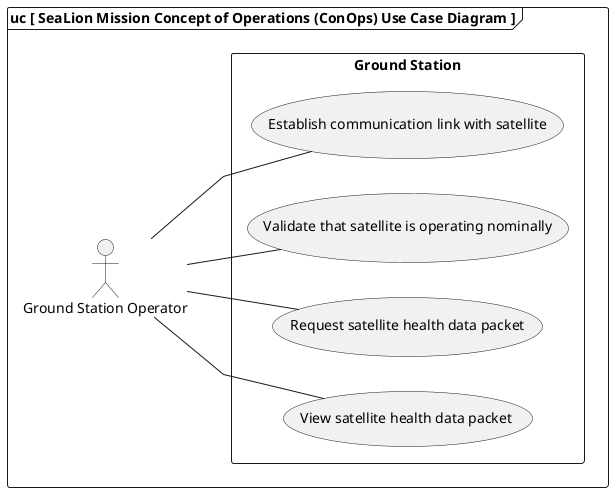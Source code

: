 @startuml
left to right direction
skinparam linetype polyline

/'
skinparam linetype ortho
'/

frame "uc [ SeaLion Mission Concept of Operations (ConOps) Use Case Diagram ]" {

    rectangle gs as "Ground Station" {

        
        (Establish communication link with satellite)
        
        (Validate that satellite is operating nominally)
        
        (Request satellite health data packet)
        
        (View satellite health data packet)
        

    }

    
    :Ground Station Operator: -- (Establish communication link with satellite)
    
    :Ground Station Operator: -- (Validate that satellite is operating nominally)
    
    :Ground Station Operator: -- (Request satellite health data packet)
    
    :Ground Station Operator: -- (View satellite health data packet)
    

}
@enduml
